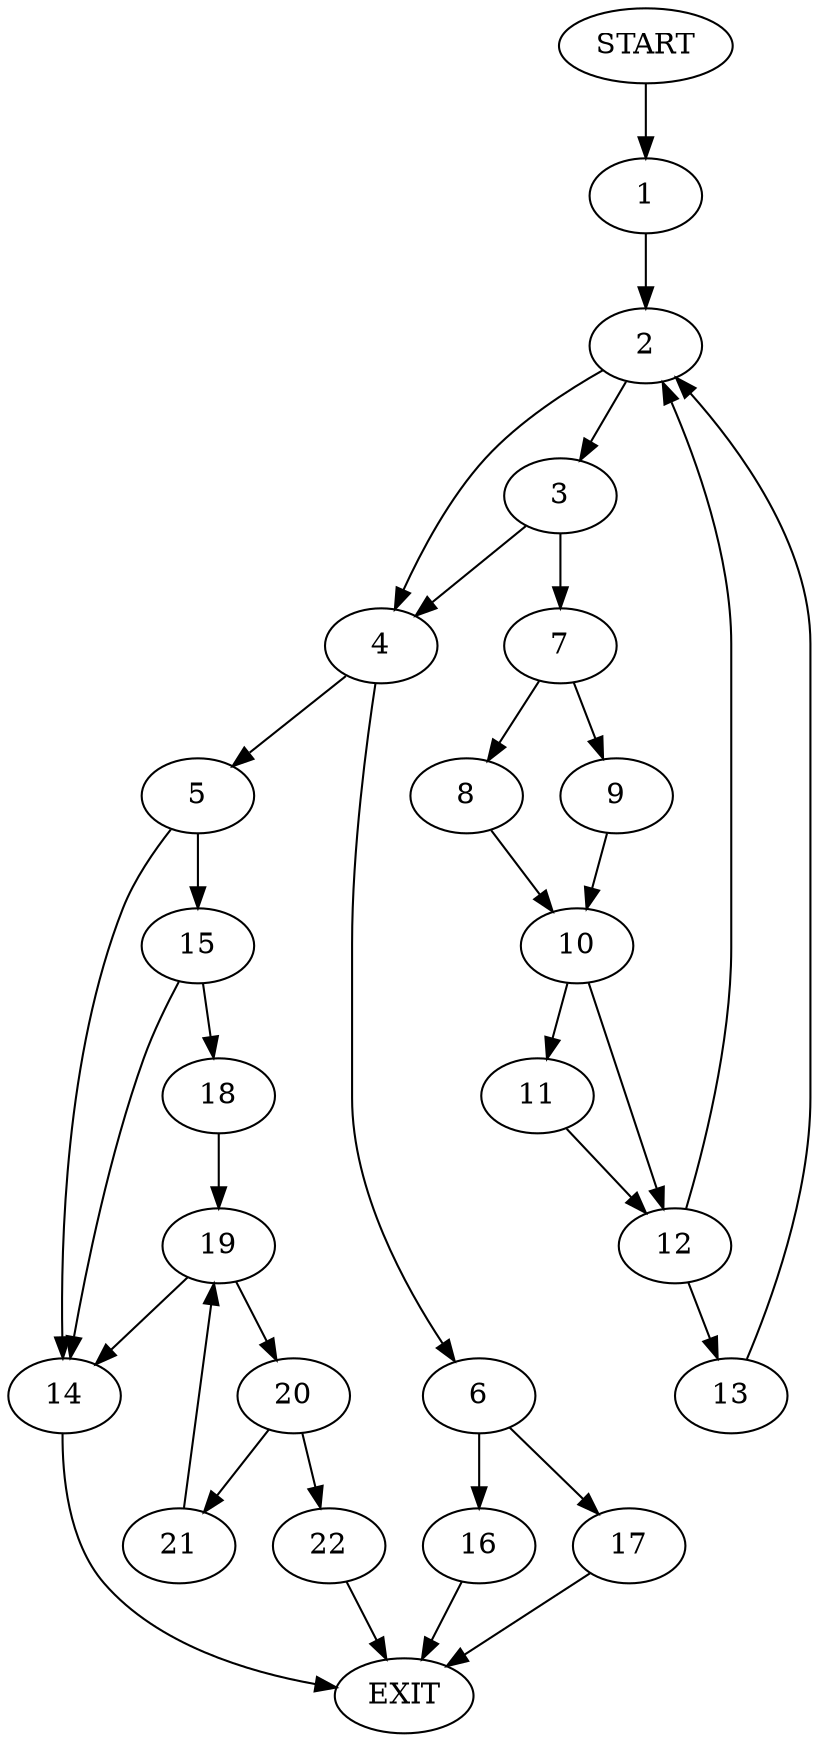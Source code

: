 digraph {
0 [label="START"]
23 [label="EXIT"]
0 -> 1
1 -> 2
2 -> 3
2 -> 4
4 -> 5
4 -> 6
3 -> 7
3 -> 4
7 -> 8
7 -> 9
9 -> 10
8 -> 10
10 -> 11
10 -> 12
11 -> 12
12 -> 2
12 -> 13
13 -> 2
5 -> 14
5 -> 15
6 -> 16
6 -> 17
15 -> 14
15 -> 18
14 -> 23
18 -> 19
19 -> 14
19 -> 20
20 -> 21
20 -> 22
21 -> 19
22 -> 23
16 -> 23
17 -> 23
}
